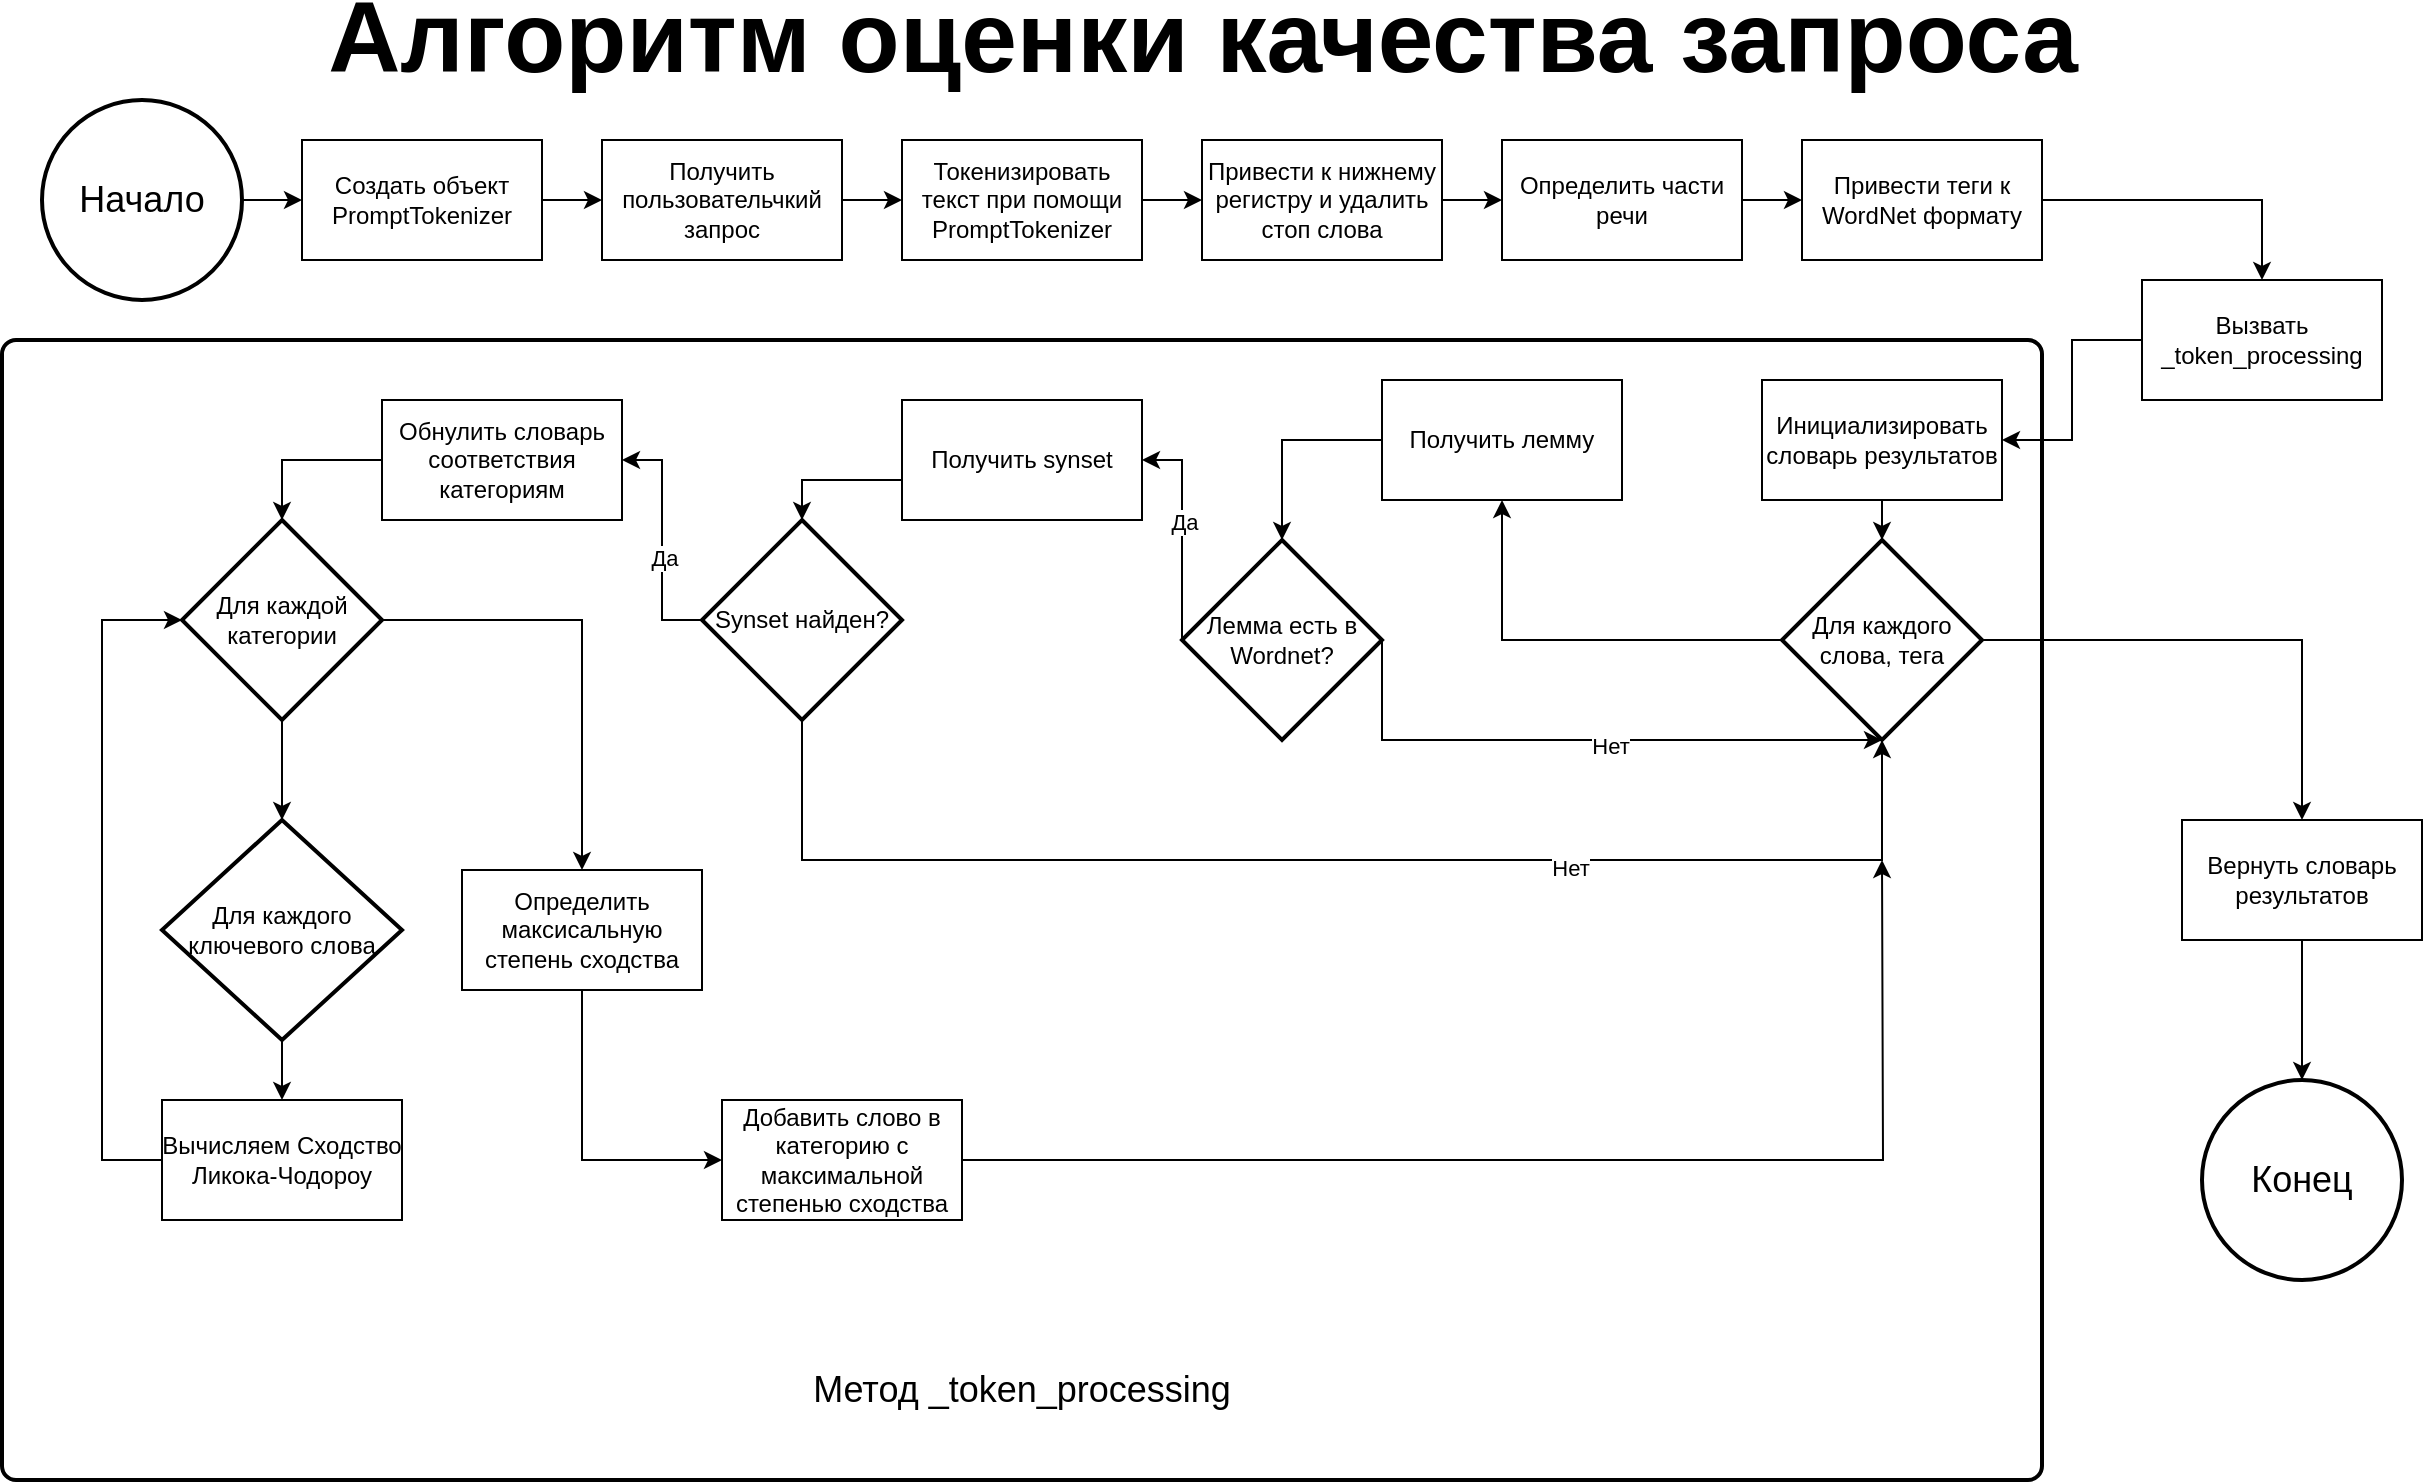 <mxfile version="22.0.3" type="device">
  <diagram name="Страница — 1" id="8iH0R_JwKjbWJc3oIl61">
    <mxGraphModel dx="1668" dy="965" grid="1" gridSize="10" guides="1" tooltips="1" connect="1" arrows="1" fold="1" page="1" pageScale="1" pageWidth="827" pageHeight="1169" math="0" shadow="0">
      <root>
        <mxCell id="0" />
        <mxCell id="1" parent="0" />
        <mxCell id="nVUHK_DAODnr5wU3C56I-12" value="" style="edgeStyle=orthogonalEdgeStyle;rounded=0;orthogonalLoop=1;jettySize=auto;html=1;exitX=1;exitY=0.5;exitDx=0;exitDy=0;exitPerimeter=0;" edge="1" parent="1" source="nVUHK_DAODnr5wU3C56I-59" target="nVUHK_DAODnr5wU3C56I-3">
          <mxGeometry relative="1" as="geometry">
            <mxPoint x="280" y="250" as="sourcePoint" />
          </mxGeometry>
        </mxCell>
        <mxCell id="nVUHK_DAODnr5wU3C56I-13" value="" style="edgeStyle=orthogonalEdgeStyle;rounded=0;orthogonalLoop=1;jettySize=auto;html=1;" edge="1" parent="1" source="nVUHK_DAODnr5wU3C56I-3" target="nVUHK_DAODnr5wU3C56I-4">
          <mxGeometry relative="1" as="geometry" />
        </mxCell>
        <mxCell id="nVUHK_DAODnr5wU3C56I-3" value="Создать объект PromptTokenizer" style="whiteSpace=wrap;html=1;" vertex="1" parent="1">
          <mxGeometry x="310" y="220" width="120" height="60" as="geometry" />
        </mxCell>
        <mxCell id="nVUHK_DAODnr5wU3C56I-14" value="" style="edgeStyle=orthogonalEdgeStyle;rounded=0;orthogonalLoop=1;jettySize=auto;html=1;" edge="1" parent="1" source="nVUHK_DAODnr5wU3C56I-4" target="nVUHK_DAODnr5wU3C56I-6">
          <mxGeometry relative="1" as="geometry" />
        </mxCell>
        <mxCell id="nVUHK_DAODnr5wU3C56I-4" value="Получить пользовательчкий запрос" style="rounded=0;whiteSpace=wrap;html=1;" vertex="1" parent="1">
          <mxGeometry x="460" y="220" width="120" height="60" as="geometry" />
        </mxCell>
        <mxCell id="nVUHK_DAODnr5wU3C56I-15" value="" style="edgeStyle=orthogonalEdgeStyle;rounded=0;orthogonalLoop=1;jettySize=auto;html=1;" edge="1" parent="1" source="nVUHK_DAODnr5wU3C56I-6" target="nVUHK_DAODnr5wU3C56I-7">
          <mxGeometry relative="1" as="geometry" />
        </mxCell>
        <mxCell id="nVUHK_DAODnr5wU3C56I-6" value="Токенизировать текст при помощи PromptTokenizer" style="whiteSpace=wrap;html=1;" vertex="1" parent="1">
          <mxGeometry x="610" y="220" width="120" height="60" as="geometry" />
        </mxCell>
        <mxCell id="nVUHK_DAODnr5wU3C56I-16" value="" style="edgeStyle=orthogonalEdgeStyle;rounded=0;orthogonalLoop=1;jettySize=auto;html=1;" edge="1" parent="1" source="nVUHK_DAODnr5wU3C56I-7" target="nVUHK_DAODnr5wU3C56I-8">
          <mxGeometry relative="1" as="geometry" />
        </mxCell>
        <mxCell id="nVUHK_DAODnr5wU3C56I-7" value="Привести к нижнему регистру и удалить стоп слова" style="whiteSpace=wrap;html=1;" vertex="1" parent="1">
          <mxGeometry x="760" y="220" width="120" height="60" as="geometry" />
        </mxCell>
        <mxCell id="nVUHK_DAODnr5wU3C56I-17" value="" style="edgeStyle=orthogonalEdgeStyle;rounded=0;orthogonalLoop=1;jettySize=auto;html=1;" edge="1" parent="1" source="nVUHK_DAODnr5wU3C56I-8" target="nVUHK_DAODnr5wU3C56I-9">
          <mxGeometry relative="1" as="geometry" />
        </mxCell>
        <mxCell id="nVUHK_DAODnr5wU3C56I-8" value="Определить части речи" style="whiteSpace=wrap;html=1;" vertex="1" parent="1">
          <mxGeometry x="910" y="220" width="120" height="60" as="geometry" />
        </mxCell>
        <mxCell id="nVUHK_DAODnr5wU3C56I-9" value="Привести теги к WordNet формату" style="whiteSpace=wrap;html=1;" vertex="1" parent="1">
          <mxGeometry x="1060" y="220" width="120" height="60" as="geometry" />
        </mxCell>
        <mxCell id="nVUHK_DAODnr5wU3C56I-11" style="edgeStyle=orthogonalEdgeStyle;rounded=0;orthogonalLoop=1;jettySize=auto;html=1;entryX=0.5;entryY=0;entryDx=0;entryDy=0;entryPerimeter=0;" edge="1" parent="1" source="nVUHK_DAODnr5wU3C56I-9" target="nVUHK_DAODnr5wU3C56I-20">
          <mxGeometry relative="1" as="geometry">
            <mxPoint x="1280" y="300" as="targetPoint" />
          </mxGeometry>
        </mxCell>
        <mxCell id="nVUHK_DAODnr5wU3C56I-18" value="" style="rounded=1;whiteSpace=wrap;html=1;absoluteArcSize=1;arcSize=14;strokeWidth=2;" vertex="1" parent="1">
          <mxGeometry x="160" y="320" width="1020" height="570" as="geometry" />
        </mxCell>
        <mxCell id="nVUHK_DAODnr5wU3C56I-21" style="edgeStyle=orthogonalEdgeStyle;rounded=0;orthogonalLoop=1;jettySize=auto;html=1;entryX=1;entryY=0.5;entryDx=0;entryDy=0;" edge="1" parent="1" source="nVUHK_DAODnr5wU3C56I-20" target="nVUHK_DAODnr5wU3C56I-22">
          <mxGeometry relative="1" as="geometry" />
        </mxCell>
        <mxCell id="nVUHK_DAODnr5wU3C56I-20" value="Вызвать _token_processing" style="rounded=0;whiteSpace=wrap;html=1;" vertex="1" parent="1">
          <mxGeometry x="1230" y="290" width="120" height="60" as="geometry" />
        </mxCell>
        <mxCell id="nVUHK_DAODnr5wU3C56I-24" value="" style="edgeStyle=orthogonalEdgeStyle;rounded=0;orthogonalLoop=1;jettySize=auto;html=1;" edge="1" parent="1" source="nVUHK_DAODnr5wU3C56I-22" target="nVUHK_DAODnr5wU3C56I-23">
          <mxGeometry relative="1" as="geometry" />
        </mxCell>
        <mxCell id="nVUHK_DAODnr5wU3C56I-22" value="Инициализировать словарь результатов" style="rounded=0;whiteSpace=wrap;html=1;" vertex="1" parent="1">
          <mxGeometry x="1040" y="340" width="120" height="60" as="geometry" />
        </mxCell>
        <mxCell id="nVUHK_DAODnr5wU3C56I-26" value="" style="edgeStyle=orthogonalEdgeStyle;rounded=0;orthogonalLoop=1;jettySize=auto;html=1;" edge="1" parent="1" source="nVUHK_DAODnr5wU3C56I-23" target="nVUHK_DAODnr5wU3C56I-25">
          <mxGeometry relative="1" as="geometry" />
        </mxCell>
        <mxCell id="nVUHK_DAODnr5wU3C56I-56" style="edgeStyle=orthogonalEdgeStyle;rounded=0;orthogonalLoop=1;jettySize=auto;html=1;" edge="1" parent="1" source="nVUHK_DAODnr5wU3C56I-23" target="nVUHK_DAODnr5wU3C56I-55">
          <mxGeometry relative="1" as="geometry" />
        </mxCell>
        <mxCell id="nVUHK_DAODnr5wU3C56I-23" value="Для каждого слова, тега" style="strokeWidth=2;html=1;shape=mxgraph.flowchart.decision;whiteSpace=wrap;" vertex="1" parent="1">
          <mxGeometry x="1050" y="420" width="100" height="100" as="geometry" />
        </mxCell>
        <mxCell id="nVUHK_DAODnr5wU3C56I-25" value="Получить лемму" style="rounded=0;whiteSpace=wrap;html=1;" vertex="1" parent="1">
          <mxGeometry x="850" y="340" width="120" height="60" as="geometry" />
        </mxCell>
        <mxCell id="nVUHK_DAODnr5wU3C56I-29" style="edgeStyle=orthogonalEdgeStyle;rounded=0;orthogonalLoop=1;jettySize=auto;html=1;entryX=0.5;entryY=1;entryDx=0;entryDy=0;entryPerimeter=0;exitX=1;exitY=0.5;exitDx=0;exitDy=0;exitPerimeter=0;" edge="1" parent="1" source="nVUHK_DAODnr5wU3C56I-27" target="nVUHK_DAODnr5wU3C56I-23">
          <mxGeometry relative="1" as="geometry">
            <Array as="points">
              <mxPoint x="850" y="520" />
            </Array>
          </mxGeometry>
        </mxCell>
        <mxCell id="nVUHK_DAODnr5wU3C56I-30" value="Нет" style="edgeLabel;html=1;align=center;verticalAlign=middle;resizable=0;points=[];" vertex="1" connectable="0" parent="nVUHK_DAODnr5wU3C56I-29">
          <mxGeometry x="0.091" y="-3" relative="1" as="geometry">
            <mxPoint as="offset" />
          </mxGeometry>
        </mxCell>
        <mxCell id="nVUHK_DAODnr5wU3C56I-32" style="edgeStyle=orthogonalEdgeStyle;rounded=0;orthogonalLoop=1;jettySize=auto;html=1;entryX=1;entryY=0.5;entryDx=0;entryDy=0;exitX=0;exitY=0.5;exitDx=0;exitDy=0;exitPerimeter=0;" edge="1" parent="1" source="nVUHK_DAODnr5wU3C56I-27" target="nVUHK_DAODnr5wU3C56I-31">
          <mxGeometry relative="1" as="geometry">
            <Array as="points">
              <mxPoint x="750" y="380" />
            </Array>
          </mxGeometry>
        </mxCell>
        <mxCell id="nVUHK_DAODnr5wU3C56I-33" value="Да" style="edgeLabel;html=1;align=center;verticalAlign=middle;resizable=0;points=[];" vertex="1" connectable="0" parent="nVUHK_DAODnr5wU3C56I-32">
          <mxGeometry x="0.085" y="-1" relative="1" as="geometry">
            <mxPoint as="offset" />
          </mxGeometry>
        </mxCell>
        <mxCell id="nVUHK_DAODnr5wU3C56I-27" value="Лемма есть в Wordnet?" style="strokeWidth=2;html=1;shape=mxgraph.flowchart.decision;whiteSpace=wrap;" vertex="1" parent="1">
          <mxGeometry x="750" y="420" width="100" height="100" as="geometry" />
        </mxCell>
        <mxCell id="nVUHK_DAODnr5wU3C56I-28" style="edgeStyle=orthogonalEdgeStyle;rounded=0;orthogonalLoop=1;jettySize=auto;html=1;entryX=0.5;entryY=0;entryDx=0;entryDy=0;entryPerimeter=0;" edge="1" parent="1" source="nVUHK_DAODnr5wU3C56I-25" target="nVUHK_DAODnr5wU3C56I-27">
          <mxGeometry relative="1" as="geometry">
            <Array as="points">
              <mxPoint x="800" y="370" />
            </Array>
          </mxGeometry>
        </mxCell>
        <mxCell id="nVUHK_DAODnr5wU3C56I-31" value="Получить synset" style="rounded=0;whiteSpace=wrap;html=1;" vertex="1" parent="1">
          <mxGeometry x="610" y="350" width="120" height="60" as="geometry" />
        </mxCell>
        <mxCell id="nVUHK_DAODnr5wU3C56I-39" style="edgeStyle=orthogonalEdgeStyle;rounded=0;orthogonalLoop=1;jettySize=auto;html=1;entryX=1;entryY=0.5;entryDx=0;entryDy=0;" edge="1" parent="1" source="nVUHK_DAODnr5wU3C56I-34" target="nVUHK_DAODnr5wU3C56I-38">
          <mxGeometry relative="1" as="geometry" />
        </mxCell>
        <mxCell id="nVUHK_DAODnr5wU3C56I-40" value="Да" style="edgeLabel;html=1;align=center;verticalAlign=middle;resizable=0;points=[];" vertex="1" connectable="0" parent="nVUHK_DAODnr5wU3C56I-39">
          <mxGeometry x="-0.144" y="-1" relative="1" as="geometry">
            <mxPoint as="offset" />
          </mxGeometry>
        </mxCell>
        <mxCell id="nVUHK_DAODnr5wU3C56I-34" value="Synset найден?" style="strokeWidth=2;html=1;shape=mxgraph.flowchart.decision;whiteSpace=wrap;" vertex="1" parent="1">
          <mxGeometry x="510" y="410" width="100" height="100" as="geometry" />
        </mxCell>
        <mxCell id="nVUHK_DAODnr5wU3C56I-35" style="edgeStyle=orthogonalEdgeStyle;rounded=0;orthogonalLoop=1;jettySize=auto;html=1;entryX=0.5;entryY=0;entryDx=0;entryDy=0;entryPerimeter=0;" edge="1" parent="1" source="nVUHK_DAODnr5wU3C56I-31" target="nVUHK_DAODnr5wU3C56I-34">
          <mxGeometry relative="1" as="geometry">
            <Array as="points">
              <mxPoint x="560" y="390" />
            </Array>
          </mxGeometry>
        </mxCell>
        <mxCell id="nVUHK_DAODnr5wU3C56I-36" style="edgeStyle=orthogonalEdgeStyle;rounded=0;orthogonalLoop=1;jettySize=auto;html=1;entryX=0.5;entryY=1;entryDx=0;entryDy=0;entryPerimeter=0;" edge="1" parent="1" source="nVUHK_DAODnr5wU3C56I-34" target="nVUHK_DAODnr5wU3C56I-23">
          <mxGeometry relative="1" as="geometry">
            <mxPoint x="1070" y="520" as="targetPoint" />
            <Array as="points">
              <mxPoint x="560" y="580" />
              <mxPoint x="1100" y="580" />
            </Array>
          </mxGeometry>
        </mxCell>
        <mxCell id="nVUHK_DAODnr5wU3C56I-37" value="Нет" style="edgeLabel;html=1;align=center;verticalAlign=middle;resizable=0;points=[];" vertex="1" connectable="0" parent="nVUHK_DAODnr5wU3C56I-36">
          <mxGeometry x="0.354" y="-4" relative="1" as="geometry">
            <mxPoint as="offset" />
          </mxGeometry>
        </mxCell>
        <mxCell id="nVUHK_DAODnr5wU3C56I-38" value="Обнулить словарь соответствия категориям" style="rounded=0;whiteSpace=wrap;html=1;" vertex="1" parent="1">
          <mxGeometry x="350" y="350" width="120" height="60" as="geometry" />
        </mxCell>
        <mxCell id="nVUHK_DAODnr5wU3C56I-44" value="" style="edgeStyle=orthogonalEdgeStyle;rounded=0;orthogonalLoop=1;jettySize=auto;html=1;" edge="1" parent="1" source="nVUHK_DAODnr5wU3C56I-41" target="nVUHK_DAODnr5wU3C56I-43">
          <mxGeometry relative="1" as="geometry" />
        </mxCell>
        <mxCell id="nVUHK_DAODnr5wU3C56I-50" style="edgeStyle=orthogonalEdgeStyle;rounded=0;orthogonalLoop=1;jettySize=auto;html=1;entryX=0.5;entryY=0;entryDx=0;entryDy=0;" edge="1" parent="1" source="nVUHK_DAODnr5wU3C56I-41" target="nVUHK_DAODnr5wU3C56I-48">
          <mxGeometry relative="1" as="geometry" />
        </mxCell>
        <mxCell id="nVUHK_DAODnr5wU3C56I-41" value="Для каждой категории" style="strokeWidth=2;html=1;shape=mxgraph.flowchart.decision;whiteSpace=wrap;" vertex="1" parent="1">
          <mxGeometry x="250" y="410" width="100" height="100" as="geometry" />
        </mxCell>
        <mxCell id="nVUHK_DAODnr5wU3C56I-42" style="edgeStyle=orthogonalEdgeStyle;rounded=0;orthogonalLoop=1;jettySize=auto;html=1;entryX=0.5;entryY=0;entryDx=0;entryDy=0;entryPerimeter=0;" edge="1" parent="1" source="nVUHK_DAODnr5wU3C56I-38" target="nVUHK_DAODnr5wU3C56I-41">
          <mxGeometry relative="1" as="geometry">
            <Array as="points">
              <mxPoint x="300" y="380" />
            </Array>
          </mxGeometry>
        </mxCell>
        <mxCell id="nVUHK_DAODnr5wU3C56I-46" value="" style="edgeStyle=orthogonalEdgeStyle;rounded=0;orthogonalLoop=1;jettySize=auto;html=1;" edge="1" parent="1" source="nVUHK_DAODnr5wU3C56I-43" target="nVUHK_DAODnr5wU3C56I-45">
          <mxGeometry relative="1" as="geometry" />
        </mxCell>
        <mxCell id="nVUHK_DAODnr5wU3C56I-43" value="Для каждого ключевого слова" style="strokeWidth=2;html=1;shape=mxgraph.flowchart.decision;whiteSpace=wrap;" vertex="1" parent="1">
          <mxGeometry x="240" y="560" width="120" height="110" as="geometry" />
        </mxCell>
        <mxCell id="nVUHK_DAODnr5wU3C56I-45" value="Вычисляем&amp;nbsp;Сходство Ликока-Чодороу&lt;span class=&quot;ZSCsVd&quot;&gt;&lt;/span&gt;&lt;div class=&quot;OvtS8d&quot;&gt;&lt;/div&gt;" style="rounded=0;whiteSpace=wrap;html=1;" vertex="1" parent="1">
          <mxGeometry x="240" y="700" width="120" height="60" as="geometry" />
        </mxCell>
        <mxCell id="nVUHK_DAODnr5wU3C56I-47" style="edgeStyle=orthogonalEdgeStyle;rounded=0;orthogonalLoop=1;jettySize=auto;html=1;entryX=0;entryY=0.5;entryDx=0;entryDy=0;entryPerimeter=0;" edge="1" parent="1" source="nVUHK_DAODnr5wU3C56I-45" target="nVUHK_DAODnr5wU3C56I-41">
          <mxGeometry relative="1" as="geometry">
            <Array as="points">
              <mxPoint x="210" y="730" />
              <mxPoint x="210" y="460" />
            </Array>
          </mxGeometry>
        </mxCell>
        <mxCell id="nVUHK_DAODnr5wU3C56I-53" style="edgeStyle=orthogonalEdgeStyle;rounded=0;orthogonalLoop=1;jettySize=auto;html=1;entryX=0;entryY=0.5;entryDx=0;entryDy=0;" edge="1" parent="1" source="nVUHK_DAODnr5wU3C56I-48" target="nVUHK_DAODnr5wU3C56I-52">
          <mxGeometry relative="1" as="geometry">
            <Array as="points">
              <mxPoint x="450" y="730" />
            </Array>
          </mxGeometry>
        </mxCell>
        <mxCell id="nVUHK_DAODnr5wU3C56I-48" value="Определить максисальную степень сходства" style="rounded=0;whiteSpace=wrap;html=1;" vertex="1" parent="1">
          <mxGeometry x="390" y="585" width="120" height="60" as="geometry" />
        </mxCell>
        <mxCell id="nVUHK_DAODnr5wU3C56I-54" style="edgeStyle=orthogonalEdgeStyle;rounded=0;orthogonalLoop=1;jettySize=auto;html=1;" edge="1" parent="1" source="nVUHK_DAODnr5wU3C56I-52">
          <mxGeometry relative="1" as="geometry">
            <mxPoint x="1100" y="580" as="targetPoint" />
          </mxGeometry>
        </mxCell>
        <mxCell id="nVUHK_DAODnr5wU3C56I-52" value="Добавить слово в категорию с максимальной степенью сходства" style="rounded=0;whiteSpace=wrap;html=1;" vertex="1" parent="1">
          <mxGeometry x="520" y="700" width="120" height="60" as="geometry" />
        </mxCell>
        <mxCell id="nVUHK_DAODnr5wU3C56I-58" value="" style="edgeStyle=orthogonalEdgeStyle;rounded=0;orthogonalLoop=1;jettySize=auto;html=1;entryX=0.5;entryY=0;entryDx=0;entryDy=0;entryPerimeter=0;" edge="1" parent="1" source="nVUHK_DAODnr5wU3C56I-55" target="nVUHK_DAODnr5wU3C56I-60">
          <mxGeometry relative="1" as="geometry">
            <mxPoint x="1310" y="670" as="targetPoint" />
          </mxGeometry>
        </mxCell>
        <mxCell id="nVUHK_DAODnr5wU3C56I-55" value="Вернуть словарь результатов" style="whiteSpace=wrap;html=1;" vertex="1" parent="1">
          <mxGeometry x="1250" y="560" width="120" height="60" as="geometry" />
        </mxCell>
        <mxCell id="nVUHK_DAODnr5wU3C56I-59" value="Начало" style="strokeWidth=2;html=1;shape=mxgraph.flowchart.start_2;whiteSpace=wrap;fontSize=18;" vertex="1" parent="1">
          <mxGeometry x="180" y="200" width="100" height="100" as="geometry" />
        </mxCell>
        <mxCell id="nVUHK_DAODnr5wU3C56I-60" value="Конец" style="strokeWidth=2;html=1;shape=mxgraph.flowchart.start_2;whiteSpace=wrap;fontSize=18;" vertex="1" parent="1">
          <mxGeometry x="1260" y="690" width="100" height="100" as="geometry" />
        </mxCell>
        <mxCell id="nVUHK_DAODnr5wU3C56I-61" value="Метод _token_processing" style="text;html=1;strokeColor=none;fillColor=none;align=center;verticalAlign=middle;whiteSpace=wrap;rounded=0;fontSize=18;" vertex="1" parent="1">
          <mxGeometry x="525" y="830" width="290" height="30" as="geometry" />
        </mxCell>
        <mxCell id="nVUHK_DAODnr5wU3C56I-62" value="&lt;div style=&quot;line-height: 19px;&quot;&gt;&lt;font style=&quot;font-size: 50px;&quot;&gt;&lt;b&gt;Алгоритм оценки качества запроса&lt;/b&gt;&lt;/font&gt;&lt;/div&gt;" style="text;html=1;align=center;verticalAlign=middle;resizable=0;points=[];autosize=1;strokeColor=none;fillColor=none;" vertex="1" parent="1">
          <mxGeometry x="310" y="150" width="900" height="50" as="geometry" />
        </mxCell>
      </root>
    </mxGraphModel>
  </diagram>
</mxfile>
